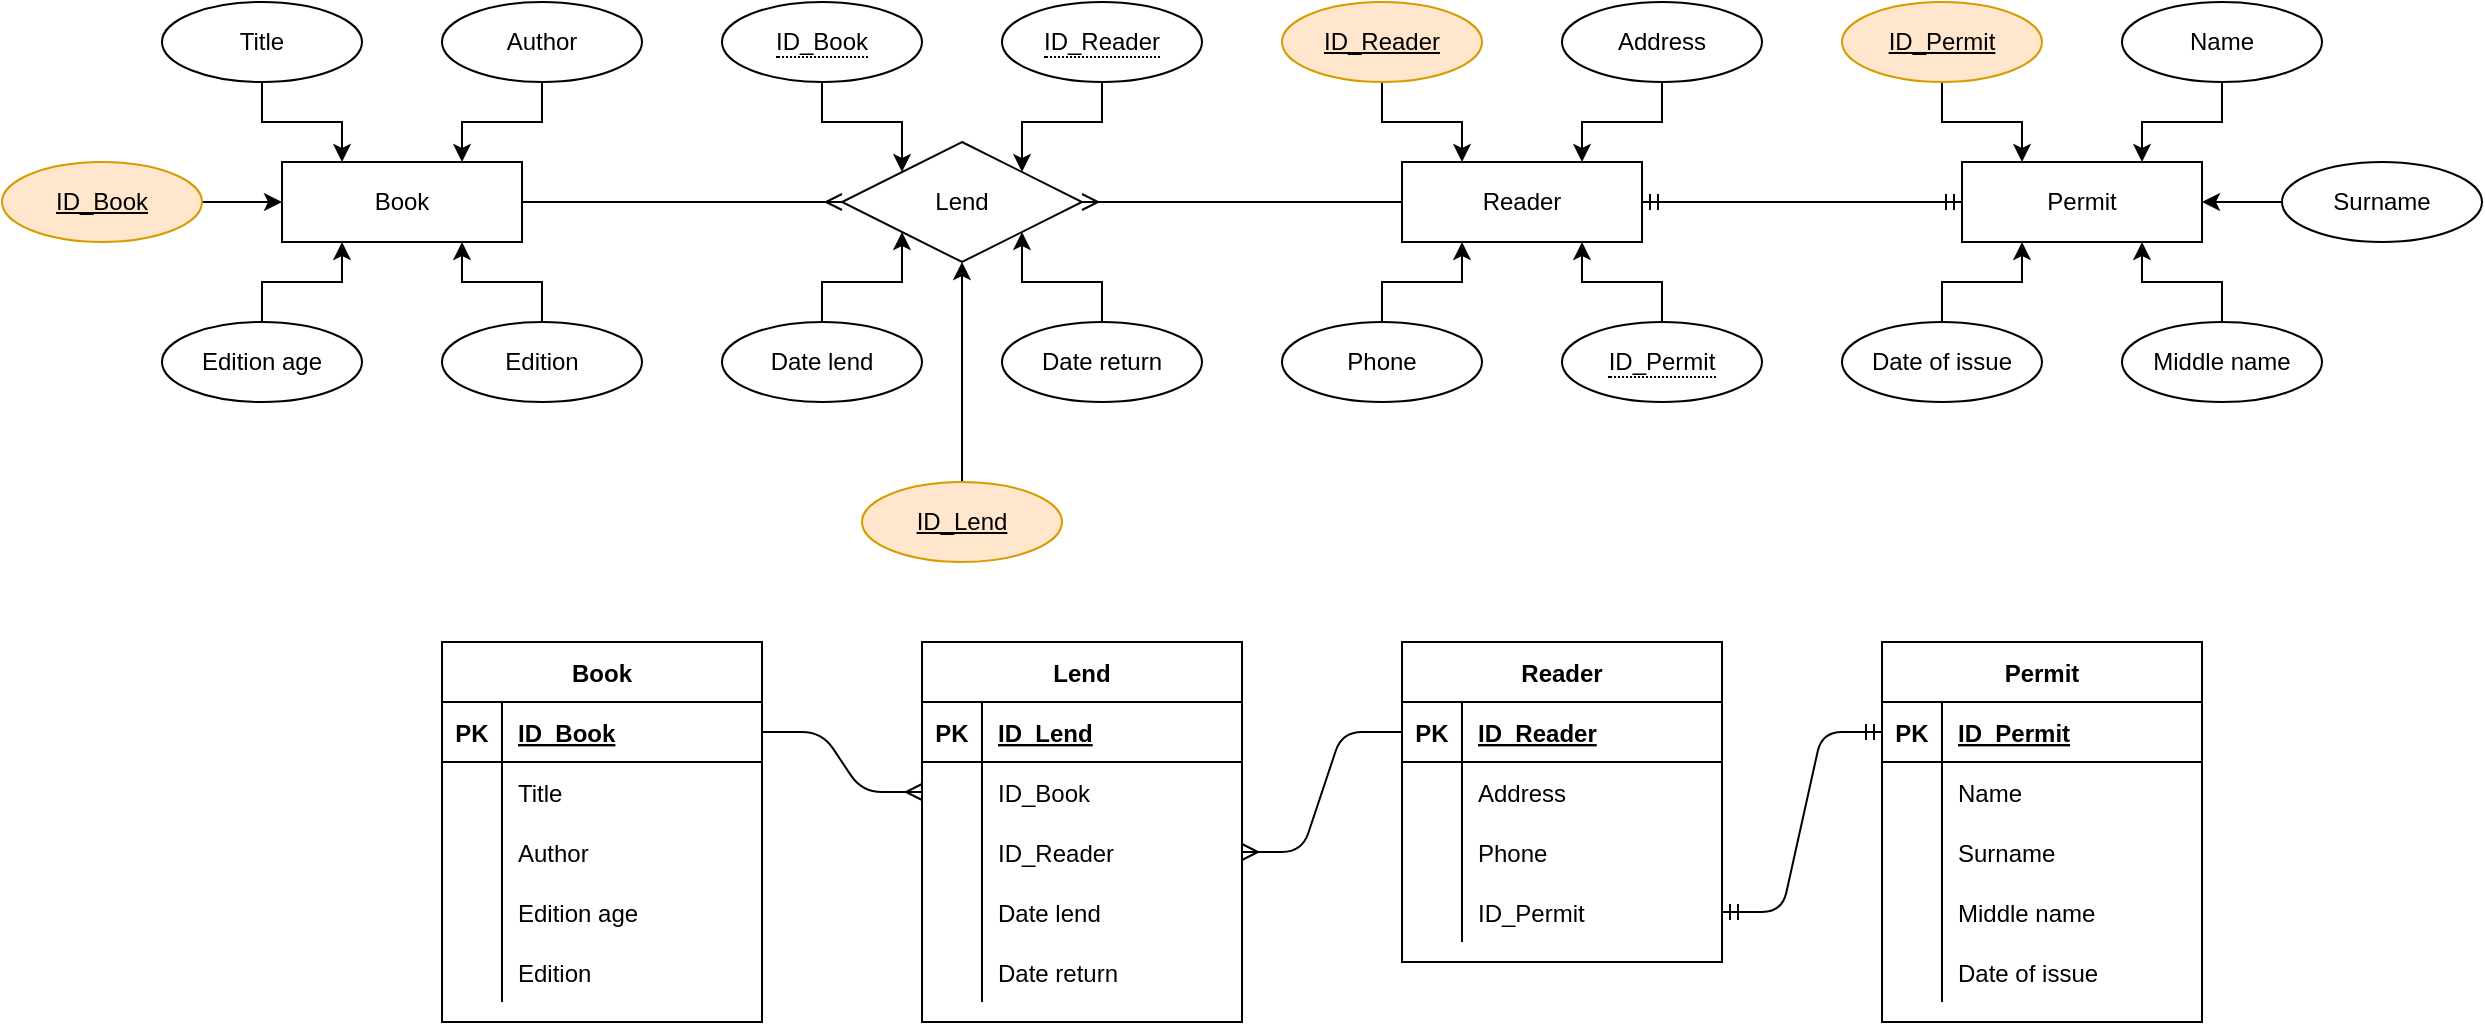 <mxfile version="14.5.7" type="device"><diagram name="Page-1" id="e56a1550-8fbb-45ad-956c-1786394a9013"><mxGraphModel dx="1422" dy="789" grid="1" gridSize="10" guides="1" tooltips="1" connect="1" arrows="1" fold="1" page="1" pageScale="1" pageWidth="1100" pageHeight="850" background="#ffffff" math="0" shadow="0"><root><mxCell id="0"/><mxCell id="1" parent="0"/><mxCell id="Xn9fSwYFOi3DjgB7o-aD-1" value="Book" style="whiteSpace=wrap;html=1;align=center;" vertex="1" parent="1"><mxGeometry x="160" y="120" width="120" height="40" as="geometry"/></mxCell><mxCell id="Xn9fSwYFOi3DjgB7o-aD-2" value="Reader" style="whiteSpace=wrap;html=1;align=center;" vertex="1" parent="1"><mxGeometry x="720" y="120" width="120" height="40" as="geometry"/></mxCell><mxCell id="Xn9fSwYFOi3DjgB7o-aD-3" value="Permit" style="whiteSpace=wrap;html=1;align=center;" vertex="1" parent="1"><mxGeometry x="1000" y="120" width="120" height="40" as="geometry"/></mxCell><mxCell id="Xn9fSwYFOi3DjgB7o-aD-12" style="edgeStyle=orthogonalEdgeStyle;rounded=0;orthogonalLoop=1;jettySize=auto;html=1;exitX=1;exitY=0.5;exitDx=0;exitDy=0;entryX=0;entryY=0.5;entryDx=0;entryDy=0;" edge="1" parent="1" source="Xn9fSwYFOi3DjgB7o-aD-4" target="Xn9fSwYFOi3DjgB7o-aD-1"><mxGeometry relative="1" as="geometry"/></mxCell><mxCell id="Xn9fSwYFOi3DjgB7o-aD-4" value="ID_Book" style="ellipse;whiteSpace=wrap;html=1;align=center;fontStyle=4;fillColor=#ffe6cc;strokeColor=#d79b00;" vertex="1" parent="1"><mxGeometry x="20" y="120" width="100" height="40" as="geometry"/></mxCell><mxCell id="Xn9fSwYFOi3DjgB7o-aD-13" style="edgeStyle=orthogonalEdgeStyle;rounded=0;orthogonalLoop=1;jettySize=auto;html=1;exitX=0.5;exitY=1;exitDx=0;exitDy=0;entryX=0.25;entryY=0;entryDx=0;entryDy=0;" edge="1" parent="1" source="Xn9fSwYFOi3DjgB7o-aD-5" target="Xn9fSwYFOi3DjgB7o-aD-1"><mxGeometry relative="1" as="geometry"/></mxCell><mxCell id="Xn9fSwYFOi3DjgB7o-aD-5" value="Title" style="ellipse;whiteSpace=wrap;html=1;align=center;" vertex="1" parent="1"><mxGeometry x="100" y="40" width="100" height="40" as="geometry"/></mxCell><mxCell id="Xn9fSwYFOi3DjgB7o-aD-14" style="edgeStyle=orthogonalEdgeStyle;rounded=0;orthogonalLoop=1;jettySize=auto;html=1;exitX=0.5;exitY=1;exitDx=0;exitDy=0;entryX=0.75;entryY=0;entryDx=0;entryDy=0;" edge="1" parent="1" source="Xn9fSwYFOi3DjgB7o-aD-6" target="Xn9fSwYFOi3DjgB7o-aD-1"><mxGeometry relative="1" as="geometry"/></mxCell><mxCell id="Xn9fSwYFOi3DjgB7o-aD-6" value="Author" style="ellipse;whiteSpace=wrap;html=1;align=center;" vertex="1" parent="1"><mxGeometry x="240" y="40" width="100" height="40" as="geometry"/></mxCell><mxCell id="Xn9fSwYFOi3DjgB7o-aD-10" style="edgeStyle=orthogonalEdgeStyle;rounded=0;orthogonalLoop=1;jettySize=auto;html=1;exitX=0.5;exitY=0;exitDx=0;exitDy=0;entryX=0.75;entryY=1;entryDx=0;entryDy=0;" edge="1" parent="1" source="Xn9fSwYFOi3DjgB7o-aD-7" target="Xn9fSwYFOi3DjgB7o-aD-1"><mxGeometry relative="1" as="geometry"/></mxCell><mxCell id="Xn9fSwYFOi3DjgB7o-aD-7" value="Edition" style="ellipse;whiteSpace=wrap;html=1;align=center;" vertex="1" parent="1"><mxGeometry x="240" y="200" width="100" height="40" as="geometry"/></mxCell><mxCell id="Xn9fSwYFOi3DjgB7o-aD-11" style="edgeStyle=orthogonalEdgeStyle;rounded=0;orthogonalLoop=1;jettySize=auto;html=1;exitX=0.5;exitY=0;exitDx=0;exitDy=0;entryX=0.25;entryY=1;entryDx=0;entryDy=0;" edge="1" parent="1" source="Xn9fSwYFOi3DjgB7o-aD-8" target="Xn9fSwYFOi3DjgB7o-aD-1"><mxGeometry relative="1" as="geometry"/></mxCell><mxCell id="Xn9fSwYFOi3DjgB7o-aD-8" value="Edition age" style="ellipse;whiteSpace=wrap;html=1;align=center;" vertex="1" parent="1"><mxGeometry x="100" y="200" width="100" height="40" as="geometry"/></mxCell><mxCell id="Xn9fSwYFOi3DjgB7o-aD-15" value="Lend" style="shape=rhombus;perimeter=rhombusPerimeter;whiteSpace=wrap;html=1;align=center;" vertex="1" parent="1"><mxGeometry x="440" y="110" width="120" height="60" as="geometry"/></mxCell><mxCell id="Xn9fSwYFOi3DjgB7o-aD-21" style="edgeStyle=orthogonalEdgeStyle;rounded=0;orthogonalLoop=1;jettySize=auto;html=1;entryX=0.25;entryY=0;entryDx=0;entryDy=0;" edge="1" parent="1" source="Xn9fSwYFOi3DjgB7o-aD-16" target="Xn9fSwYFOi3DjgB7o-aD-3"><mxGeometry relative="1" as="geometry"/></mxCell><mxCell id="Xn9fSwYFOi3DjgB7o-aD-16" value="ID_Permit" style="ellipse;whiteSpace=wrap;html=1;align=center;fontStyle=4;fillColor=#ffe6cc;strokeColor=#d79b00;" vertex="1" parent="1"><mxGeometry x="940" y="40" width="100" height="40" as="geometry"/></mxCell><mxCell id="Xn9fSwYFOi3DjgB7o-aD-22" style="edgeStyle=orthogonalEdgeStyle;rounded=0;orthogonalLoop=1;jettySize=auto;html=1;exitX=0.5;exitY=1;exitDx=0;exitDy=0;entryX=0.75;entryY=0;entryDx=0;entryDy=0;" edge="1" parent="1" source="Xn9fSwYFOi3DjgB7o-aD-17" target="Xn9fSwYFOi3DjgB7o-aD-3"><mxGeometry relative="1" as="geometry"/></mxCell><mxCell id="Xn9fSwYFOi3DjgB7o-aD-17" value="Name" style="ellipse;whiteSpace=wrap;html=1;align=center;" vertex="1" parent="1"><mxGeometry x="1080" y="40" width="100" height="40" as="geometry"/></mxCell><mxCell id="Xn9fSwYFOi3DjgB7o-aD-23" style="edgeStyle=orthogonalEdgeStyle;rounded=0;orthogonalLoop=1;jettySize=auto;html=1;exitX=0;exitY=0.5;exitDx=0;exitDy=0;entryX=1;entryY=0.5;entryDx=0;entryDy=0;" edge="1" parent="1" source="Xn9fSwYFOi3DjgB7o-aD-18" target="Xn9fSwYFOi3DjgB7o-aD-3"><mxGeometry relative="1" as="geometry"/></mxCell><mxCell id="Xn9fSwYFOi3DjgB7o-aD-18" value="Surname" style="ellipse;whiteSpace=wrap;html=1;align=center;" vertex="1" parent="1"><mxGeometry x="1160" y="120" width="100" height="40" as="geometry"/></mxCell><mxCell id="Xn9fSwYFOi3DjgB7o-aD-24" style="edgeStyle=orthogonalEdgeStyle;rounded=0;orthogonalLoop=1;jettySize=auto;html=1;exitX=0.5;exitY=0;exitDx=0;exitDy=0;entryX=0.75;entryY=1;entryDx=0;entryDy=0;" edge="1" parent="1" source="Xn9fSwYFOi3DjgB7o-aD-19" target="Xn9fSwYFOi3DjgB7o-aD-3"><mxGeometry relative="1" as="geometry"/></mxCell><mxCell id="Xn9fSwYFOi3DjgB7o-aD-19" value="Middle name" style="ellipse;whiteSpace=wrap;html=1;align=center;" vertex="1" parent="1"><mxGeometry x="1080" y="200" width="100" height="40" as="geometry"/></mxCell><mxCell id="Xn9fSwYFOi3DjgB7o-aD-26" style="edgeStyle=orthogonalEdgeStyle;rounded=0;orthogonalLoop=1;jettySize=auto;html=1;exitX=0.5;exitY=0;exitDx=0;exitDy=0;entryX=0.25;entryY=1;entryDx=0;entryDy=0;" edge="1" parent="1" source="Xn9fSwYFOi3DjgB7o-aD-20" target="Xn9fSwYFOi3DjgB7o-aD-3"><mxGeometry relative="1" as="geometry"/></mxCell><mxCell id="Xn9fSwYFOi3DjgB7o-aD-20" value="Date of issue" style="ellipse;whiteSpace=wrap;html=1;align=center;" vertex="1" parent="1"><mxGeometry x="940" y="200" width="100" height="40" as="geometry"/></mxCell><mxCell id="Xn9fSwYFOi3DjgB7o-aD-35" style="edgeStyle=orthogonalEdgeStyle;rounded=0;orthogonalLoop=1;jettySize=auto;html=1;exitX=0.5;exitY=1;exitDx=0;exitDy=0;entryX=0.25;entryY=0;entryDx=0;entryDy=0;" edge="1" parent="1" source="Xn9fSwYFOi3DjgB7o-aD-27" target="Xn9fSwYFOi3DjgB7o-aD-2"><mxGeometry relative="1" as="geometry"/></mxCell><mxCell id="Xn9fSwYFOi3DjgB7o-aD-27" value="ID_Reader" style="ellipse;whiteSpace=wrap;html=1;align=center;fontStyle=4;fillColor=#ffe6cc;strokeColor=#d79b00;" vertex="1" parent="1"><mxGeometry x="660" y="40" width="100" height="40" as="geometry"/></mxCell><mxCell id="Xn9fSwYFOi3DjgB7o-aD-34" style="edgeStyle=orthogonalEdgeStyle;rounded=0;orthogonalLoop=1;jettySize=auto;html=1;exitX=0.5;exitY=1;exitDx=0;exitDy=0;entryX=0.75;entryY=0;entryDx=0;entryDy=0;" edge="1" parent="1" source="Xn9fSwYFOi3DjgB7o-aD-28" target="Xn9fSwYFOi3DjgB7o-aD-2"><mxGeometry relative="1" as="geometry"/></mxCell><mxCell id="Xn9fSwYFOi3DjgB7o-aD-28" value="Address" style="ellipse;whiteSpace=wrap;html=1;align=center;" vertex="1" parent="1"><mxGeometry x="800" y="40" width="100" height="40" as="geometry"/></mxCell><mxCell id="Xn9fSwYFOi3DjgB7o-aD-33" style="edgeStyle=orthogonalEdgeStyle;rounded=0;orthogonalLoop=1;jettySize=auto;html=1;exitX=0.5;exitY=0;exitDx=0;exitDy=0;entryX=0.25;entryY=1;entryDx=0;entryDy=0;" edge="1" parent="1" source="Xn9fSwYFOi3DjgB7o-aD-29" target="Xn9fSwYFOi3DjgB7o-aD-2"><mxGeometry relative="1" as="geometry"/></mxCell><mxCell id="Xn9fSwYFOi3DjgB7o-aD-29" value="Phone" style="ellipse;whiteSpace=wrap;html=1;align=center;" vertex="1" parent="1"><mxGeometry x="660" y="200" width="100" height="40" as="geometry"/></mxCell><mxCell id="Xn9fSwYFOi3DjgB7o-aD-32" style="edgeStyle=orthogonalEdgeStyle;rounded=0;orthogonalLoop=1;jettySize=auto;html=1;exitX=0.5;exitY=0;exitDx=0;exitDy=0;entryX=0.75;entryY=1;entryDx=0;entryDy=0;" edge="1" parent="1" source="Xn9fSwYFOi3DjgB7o-aD-31" target="Xn9fSwYFOi3DjgB7o-aD-2"><mxGeometry relative="1" as="geometry"/></mxCell><mxCell id="Xn9fSwYFOi3DjgB7o-aD-31" value="&lt;span style=&quot;border-bottom: 1px dotted&quot;&gt;ID_Permit&lt;/span&gt;" style="ellipse;whiteSpace=wrap;html=1;align=center;" vertex="1" parent="1"><mxGeometry x="800" y="200" width="100" height="40" as="geometry"/></mxCell><mxCell id="Xn9fSwYFOi3DjgB7o-aD-36" value="" style="edgeStyle=entityRelationEdgeStyle;fontSize=12;html=1;endArrow=ERmandOne;startArrow=ERmandOne;entryX=0;entryY=0.5;entryDx=0;entryDy=0;exitX=1;exitY=0.5;exitDx=0;exitDy=0;" edge="1" parent="1" source="Xn9fSwYFOi3DjgB7o-aD-2" target="Xn9fSwYFOi3DjgB7o-aD-3"><mxGeometry width="100" height="100" relative="1" as="geometry"><mxPoint x="1050" y="360" as="sourcePoint"/><mxPoint x="1150" y="260" as="targetPoint"/></mxGeometry></mxCell><mxCell id="Xn9fSwYFOi3DjgB7o-aD-37" value="" style="edgeStyle=entityRelationEdgeStyle;fontSize=12;html=1;endArrow=ERmany;entryX=1;entryY=0.5;entryDx=0;entryDy=0;exitX=0;exitY=0.5;exitDx=0;exitDy=0;" edge="1" parent="1" source="Xn9fSwYFOi3DjgB7o-aD-2" target="Xn9fSwYFOi3DjgB7o-aD-15"><mxGeometry width="100" height="100" relative="1" as="geometry"><mxPoint x="480" y="360" as="sourcePoint"/><mxPoint x="580" y="260" as="targetPoint"/></mxGeometry></mxCell><mxCell id="Xn9fSwYFOi3DjgB7o-aD-38" value="" style="edgeStyle=entityRelationEdgeStyle;fontSize=12;html=1;endArrow=ERmany;entryX=0;entryY=0.5;entryDx=0;entryDy=0;exitX=1;exitY=0.5;exitDx=0;exitDy=0;" edge="1" parent="1" source="Xn9fSwYFOi3DjgB7o-aD-1" target="Xn9fSwYFOi3DjgB7o-aD-15"><mxGeometry width="100" height="100" relative="1" as="geometry"><mxPoint x="420" y="340" as="sourcePoint"/><mxPoint x="520" y="240" as="targetPoint"/></mxGeometry></mxCell><mxCell id="Xn9fSwYFOi3DjgB7o-aD-42" style="edgeStyle=orthogonalEdgeStyle;rounded=0;orthogonalLoop=1;jettySize=auto;html=1;exitX=0.5;exitY=1;exitDx=0;exitDy=0;entryX=0;entryY=0;entryDx=0;entryDy=0;" edge="1" parent="1" source="Xn9fSwYFOi3DjgB7o-aD-39" target="Xn9fSwYFOi3DjgB7o-aD-15"><mxGeometry relative="1" as="geometry"/></mxCell><mxCell id="Xn9fSwYFOi3DjgB7o-aD-39" value="&lt;span style=&quot;border-bottom: 1px dotted&quot;&gt;ID_Book&lt;/span&gt;" style="ellipse;whiteSpace=wrap;html=1;align=center;" vertex="1" parent="1"><mxGeometry x="380" y="40" width="100" height="40" as="geometry"/></mxCell><mxCell id="Xn9fSwYFOi3DjgB7o-aD-41" style="edgeStyle=orthogonalEdgeStyle;rounded=0;orthogonalLoop=1;jettySize=auto;html=1;exitX=0.5;exitY=1;exitDx=0;exitDy=0;entryX=1;entryY=0;entryDx=0;entryDy=0;" edge="1" parent="1" source="Xn9fSwYFOi3DjgB7o-aD-40" target="Xn9fSwYFOi3DjgB7o-aD-15"><mxGeometry relative="1" as="geometry"/></mxCell><mxCell id="Xn9fSwYFOi3DjgB7o-aD-40" value="&lt;span style=&quot;border-bottom: 1px dotted&quot;&gt;ID_Reader&lt;/span&gt;" style="ellipse;whiteSpace=wrap;html=1;align=center;" vertex="1" parent="1"><mxGeometry x="520" y="40" width="100" height="40" as="geometry"/></mxCell><mxCell id="Xn9fSwYFOi3DjgB7o-aD-48" style="edgeStyle=orthogonalEdgeStyle;rounded=0;orthogonalLoop=1;jettySize=auto;html=1;exitX=0.5;exitY=0;exitDx=0;exitDy=0;entryX=0;entryY=1;entryDx=0;entryDy=0;" edge="1" parent="1" source="Xn9fSwYFOi3DjgB7o-aD-43" target="Xn9fSwYFOi3DjgB7o-aD-15"><mxGeometry relative="1" as="geometry"/></mxCell><mxCell id="Xn9fSwYFOi3DjgB7o-aD-43" value="Date lend" style="ellipse;whiteSpace=wrap;html=1;align=center;" vertex="1" parent="1"><mxGeometry x="380" y="200" width="100" height="40" as="geometry"/></mxCell><mxCell id="Xn9fSwYFOi3DjgB7o-aD-47" style="edgeStyle=orthogonalEdgeStyle;rounded=0;orthogonalLoop=1;jettySize=auto;html=1;entryX=1;entryY=1;entryDx=0;entryDy=0;" edge="1" parent="1" source="Xn9fSwYFOi3DjgB7o-aD-44" target="Xn9fSwYFOi3DjgB7o-aD-15"><mxGeometry relative="1" as="geometry"/></mxCell><mxCell id="Xn9fSwYFOi3DjgB7o-aD-44" value="Date return" style="ellipse;whiteSpace=wrap;html=1;align=center;" vertex="1" parent="1"><mxGeometry x="520" y="200" width="100" height="40" as="geometry"/></mxCell><mxCell id="Xn9fSwYFOi3DjgB7o-aD-64" value="Book" style="shape=table;startSize=30;container=1;collapsible=1;childLayout=tableLayout;fixedRows=1;rowLines=0;fontStyle=1;align=center;resizeLast=1;" vertex="1" parent="1"><mxGeometry x="240" y="360" width="160" height="190" as="geometry"/></mxCell><mxCell id="Xn9fSwYFOi3DjgB7o-aD-65" value="" style="shape=partialRectangle;collapsible=0;dropTarget=0;pointerEvents=0;fillColor=none;top=0;left=0;bottom=1;right=0;points=[[0,0.5],[1,0.5]];portConstraint=eastwest;" vertex="1" parent="Xn9fSwYFOi3DjgB7o-aD-64"><mxGeometry y="30" width="160" height="30" as="geometry"/></mxCell><mxCell id="Xn9fSwYFOi3DjgB7o-aD-66" value="PK" style="shape=partialRectangle;connectable=0;fillColor=none;top=0;left=0;bottom=0;right=0;fontStyle=1;overflow=hidden;" vertex="1" parent="Xn9fSwYFOi3DjgB7o-aD-65"><mxGeometry width="30" height="30" as="geometry"/></mxCell><mxCell id="Xn9fSwYFOi3DjgB7o-aD-67" value="ID_Book" style="shape=partialRectangle;connectable=0;fillColor=none;top=0;left=0;bottom=0;right=0;align=left;spacingLeft=6;fontStyle=5;overflow=hidden;" vertex="1" parent="Xn9fSwYFOi3DjgB7o-aD-65"><mxGeometry x="30" width="130" height="30" as="geometry"/></mxCell><mxCell id="Xn9fSwYFOi3DjgB7o-aD-68" value="" style="shape=partialRectangle;collapsible=0;dropTarget=0;pointerEvents=0;fillColor=none;top=0;left=0;bottom=0;right=0;points=[[0,0.5],[1,0.5]];portConstraint=eastwest;" vertex="1" parent="Xn9fSwYFOi3DjgB7o-aD-64"><mxGeometry y="60" width="160" height="30" as="geometry"/></mxCell><mxCell id="Xn9fSwYFOi3DjgB7o-aD-69" value="" style="shape=partialRectangle;connectable=0;fillColor=none;top=0;left=0;bottom=0;right=0;editable=1;overflow=hidden;" vertex="1" parent="Xn9fSwYFOi3DjgB7o-aD-68"><mxGeometry width="30" height="30" as="geometry"/></mxCell><mxCell id="Xn9fSwYFOi3DjgB7o-aD-70" value="Title" style="shape=partialRectangle;connectable=0;fillColor=none;top=0;left=0;bottom=0;right=0;align=left;spacingLeft=6;overflow=hidden;" vertex="1" parent="Xn9fSwYFOi3DjgB7o-aD-68"><mxGeometry x="30" width="130" height="30" as="geometry"/></mxCell><mxCell id="Xn9fSwYFOi3DjgB7o-aD-71" value="" style="shape=partialRectangle;collapsible=0;dropTarget=0;pointerEvents=0;fillColor=none;top=0;left=0;bottom=0;right=0;points=[[0,0.5],[1,0.5]];portConstraint=eastwest;" vertex="1" parent="Xn9fSwYFOi3DjgB7o-aD-64"><mxGeometry y="90" width="160" height="30" as="geometry"/></mxCell><mxCell id="Xn9fSwYFOi3DjgB7o-aD-72" value="" style="shape=partialRectangle;connectable=0;fillColor=none;top=0;left=0;bottom=0;right=0;editable=1;overflow=hidden;" vertex="1" parent="Xn9fSwYFOi3DjgB7o-aD-71"><mxGeometry width="30" height="30" as="geometry"/></mxCell><mxCell id="Xn9fSwYFOi3DjgB7o-aD-73" value="Author" style="shape=partialRectangle;connectable=0;fillColor=none;top=0;left=0;bottom=0;right=0;align=left;spacingLeft=6;overflow=hidden;" vertex="1" parent="Xn9fSwYFOi3DjgB7o-aD-71"><mxGeometry x="30" width="130" height="30" as="geometry"/></mxCell><mxCell id="Xn9fSwYFOi3DjgB7o-aD-96" value="" style="shape=partialRectangle;collapsible=0;dropTarget=0;pointerEvents=0;fillColor=none;top=0;left=0;bottom=0;right=0;points=[[0,0.5],[1,0.5]];portConstraint=eastwest;" vertex="1" parent="Xn9fSwYFOi3DjgB7o-aD-64"><mxGeometry y="120" width="160" height="30" as="geometry"/></mxCell><mxCell id="Xn9fSwYFOi3DjgB7o-aD-97" value="" style="shape=partialRectangle;connectable=0;fillColor=none;top=0;left=0;bottom=0;right=0;editable=1;overflow=hidden;" vertex="1" parent="Xn9fSwYFOi3DjgB7o-aD-96"><mxGeometry width="30" height="30" as="geometry"/></mxCell><mxCell id="Xn9fSwYFOi3DjgB7o-aD-98" value="Edition age" style="shape=partialRectangle;connectable=0;fillColor=none;top=0;left=0;bottom=0;right=0;align=left;spacingLeft=6;overflow=hidden;" vertex="1" parent="Xn9fSwYFOi3DjgB7o-aD-96"><mxGeometry x="30" width="130" height="30" as="geometry"/></mxCell><mxCell id="Xn9fSwYFOi3DjgB7o-aD-74" value="" style="shape=partialRectangle;collapsible=0;dropTarget=0;pointerEvents=0;fillColor=none;top=0;left=0;bottom=0;right=0;points=[[0,0.5],[1,0.5]];portConstraint=eastwest;" vertex="1" parent="Xn9fSwYFOi3DjgB7o-aD-64"><mxGeometry y="150" width="160" height="30" as="geometry"/></mxCell><mxCell id="Xn9fSwYFOi3DjgB7o-aD-75" value="" style="shape=partialRectangle;connectable=0;fillColor=none;top=0;left=0;bottom=0;right=0;editable=1;overflow=hidden;" vertex="1" parent="Xn9fSwYFOi3DjgB7o-aD-74"><mxGeometry width="30" height="30" as="geometry"/></mxCell><mxCell id="Xn9fSwYFOi3DjgB7o-aD-76" value="Edition" style="shape=partialRectangle;connectable=0;fillColor=none;top=0;left=0;bottom=0;right=0;align=left;spacingLeft=6;overflow=hidden;" vertex="1" parent="Xn9fSwYFOi3DjgB7o-aD-74"><mxGeometry x="30" width="130" height="30" as="geometry"/></mxCell><mxCell id="Xn9fSwYFOi3DjgB7o-aD-78" style="edgeStyle=orthogonalEdgeStyle;rounded=0;orthogonalLoop=1;jettySize=auto;html=1;entryX=0.5;entryY=1;entryDx=0;entryDy=0;" edge="1" parent="1" source="Xn9fSwYFOi3DjgB7o-aD-77" target="Xn9fSwYFOi3DjgB7o-aD-15"><mxGeometry relative="1" as="geometry"/></mxCell><mxCell id="Xn9fSwYFOi3DjgB7o-aD-77" value="ID_Lend" style="ellipse;whiteSpace=wrap;html=1;align=center;fontStyle=4;fillColor=#ffe6cc;strokeColor=#d79b00;" vertex="1" parent="1"><mxGeometry x="450" y="280" width="100" height="40" as="geometry"/></mxCell><mxCell id="Xn9fSwYFOi3DjgB7o-aD-99" value="Lend" style="shape=table;startSize=30;container=1;collapsible=1;childLayout=tableLayout;fixedRows=1;rowLines=0;fontStyle=1;align=center;resizeLast=1;" vertex="1" parent="1"><mxGeometry x="480" y="360" width="160" height="190" as="geometry"/></mxCell><mxCell id="Xn9fSwYFOi3DjgB7o-aD-100" value="" style="shape=partialRectangle;collapsible=0;dropTarget=0;pointerEvents=0;fillColor=none;top=0;left=0;bottom=1;right=0;points=[[0,0.5],[1,0.5]];portConstraint=eastwest;" vertex="1" parent="Xn9fSwYFOi3DjgB7o-aD-99"><mxGeometry y="30" width="160" height="30" as="geometry"/></mxCell><mxCell id="Xn9fSwYFOi3DjgB7o-aD-101" value="PK" style="shape=partialRectangle;connectable=0;fillColor=none;top=0;left=0;bottom=0;right=0;fontStyle=1;overflow=hidden;" vertex="1" parent="Xn9fSwYFOi3DjgB7o-aD-100"><mxGeometry width="30" height="30" as="geometry"/></mxCell><mxCell id="Xn9fSwYFOi3DjgB7o-aD-102" value="ID_Lend" style="shape=partialRectangle;connectable=0;fillColor=none;top=0;left=0;bottom=0;right=0;align=left;spacingLeft=6;fontStyle=5;overflow=hidden;" vertex="1" parent="Xn9fSwYFOi3DjgB7o-aD-100"><mxGeometry x="30" width="130" height="30" as="geometry"/></mxCell><mxCell id="Xn9fSwYFOi3DjgB7o-aD-103" value="" style="shape=partialRectangle;collapsible=0;dropTarget=0;pointerEvents=0;fillColor=none;top=0;left=0;bottom=0;right=0;points=[[0,0.5],[1,0.5]];portConstraint=eastwest;" vertex="1" parent="Xn9fSwYFOi3DjgB7o-aD-99"><mxGeometry y="60" width="160" height="30" as="geometry"/></mxCell><mxCell id="Xn9fSwYFOi3DjgB7o-aD-104" value="" style="shape=partialRectangle;connectable=0;fillColor=none;top=0;left=0;bottom=0;right=0;editable=1;overflow=hidden;" vertex="1" parent="Xn9fSwYFOi3DjgB7o-aD-103"><mxGeometry width="30" height="30" as="geometry"/></mxCell><mxCell id="Xn9fSwYFOi3DjgB7o-aD-105" value="ID_Book" style="shape=partialRectangle;connectable=0;fillColor=none;top=0;left=0;bottom=0;right=0;align=left;spacingLeft=6;overflow=hidden;" vertex="1" parent="Xn9fSwYFOi3DjgB7o-aD-103"><mxGeometry x="30" width="130" height="30" as="geometry"/></mxCell><mxCell id="Xn9fSwYFOi3DjgB7o-aD-134" value="" style="shape=partialRectangle;collapsible=0;dropTarget=0;pointerEvents=0;fillColor=none;top=0;left=0;bottom=0;right=0;points=[[0,0.5],[1,0.5]];portConstraint=eastwest;" vertex="1" parent="Xn9fSwYFOi3DjgB7o-aD-99"><mxGeometry y="90" width="160" height="30" as="geometry"/></mxCell><mxCell id="Xn9fSwYFOi3DjgB7o-aD-135" value="" style="shape=partialRectangle;connectable=0;fillColor=none;top=0;left=0;bottom=0;right=0;editable=1;overflow=hidden;" vertex="1" parent="Xn9fSwYFOi3DjgB7o-aD-134"><mxGeometry width="30" height="30" as="geometry"/></mxCell><mxCell id="Xn9fSwYFOi3DjgB7o-aD-136" value="ID_Reader" style="shape=partialRectangle;connectable=0;fillColor=none;top=0;left=0;bottom=0;right=0;align=left;spacingLeft=6;overflow=hidden;" vertex="1" parent="Xn9fSwYFOi3DjgB7o-aD-134"><mxGeometry x="30" width="130" height="30" as="geometry"/></mxCell><mxCell id="Xn9fSwYFOi3DjgB7o-aD-106" value="" style="shape=partialRectangle;collapsible=0;dropTarget=0;pointerEvents=0;fillColor=none;top=0;left=0;bottom=0;right=0;points=[[0,0.5],[1,0.5]];portConstraint=eastwest;" vertex="1" parent="Xn9fSwYFOi3DjgB7o-aD-99"><mxGeometry y="120" width="160" height="30" as="geometry"/></mxCell><mxCell id="Xn9fSwYFOi3DjgB7o-aD-107" value="" style="shape=partialRectangle;connectable=0;fillColor=none;top=0;left=0;bottom=0;right=0;editable=1;overflow=hidden;" vertex="1" parent="Xn9fSwYFOi3DjgB7o-aD-106"><mxGeometry width="30" height="30" as="geometry"/></mxCell><mxCell id="Xn9fSwYFOi3DjgB7o-aD-108" value="Date lend" style="shape=partialRectangle;connectable=0;fillColor=none;top=0;left=0;bottom=0;right=0;align=left;spacingLeft=6;overflow=hidden;" vertex="1" parent="Xn9fSwYFOi3DjgB7o-aD-106"><mxGeometry x="30" width="130" height="30" as="geometry"/></mxCell><mxCell id="Xn9fSwYFOi3DjgB7o-aD-109" value="" style="shape=partialRectangle;collapsible=0;dropTarget=0;pointerEvents=0;fillColor=none;top=0;left=0;bottom=0;right=0;points=[[0,0.5],[1,0.5]];portConstraint=eastwest;" vertex="1" parent="Xn9fSwYFOi3DjgB7o-aD-99"><mxGeometry y="150" width="160" height="30" as="geometry"/></mxCell><mxCell id="Xn9fSwYFOi3DjgB7o-aD-110" value="" style="shape=partialRectangle;connectable=0;fillColor=none;top=0;left=0;bottom=0;right=0;editable=1;overflow=hidden;" vertex="1" parent="Xn9fSwYFOi3DjgB7o-aD-109"><mxGeometry width="30" height="30" as="geometry"/></mxCell><mxCell id="Xn9fSwYFOi3DjgB7o-aD-111" value="Date return" style="shape=partialRectangle;connectable=0;fillColor=none;top=0;left=0;bottom=0;right=0;align=left;spacingLeft=6;overflow=hidden;" vertex="1" parent="Xn9fSwYFOi3DjgB7o-aD-109"><mxGeometry x="30" width="130" height="30" as="geometry"/></mxCell><mxCell id="Xn9fSwYFOi3DjgB7o-aD-137" value="Reader" style="shape=table;startSize=30;container=1;collapsible=1;childLayout=tableLayout;fixedRows=1;rowLines=0;fontStyle=1;align=center;resizeLast=1;" vertex="1" parent="1"><mxGeometry x="720" y="360" width="160" height="160" as="geometry"/></mxCell><mxCell id="Xn9fSwYFOi3DjgB7o-aD-138" value="" style="shape=partialRectangle;collapsible=0;dropTarget=0;pointerEvents=0;fillColor=none;top=0;left=0;bottom=1;right=0;points=[[0,0.5],[1,0.5]];portConstraint=eastwest;" vertex="1" parent="Xn9fSwYFOi3DjgB7o-aD-137"><mxGeometry y="30" width="160" height="30" as="geometry"/></mxCell><mxCell id="Xn9fSwYFOi3DjgB7o-aD-139" value="PK" style="shape=partialRectangle;connectable=0;fillColor=none;top=0;left=0;bottom=0;right=0;fontStyle=1;overflow=hidden;" vertex="1" parent="Xn9fSwYFOi3DjgB7o-aD-138"><mxGeometry width="30" height="30" as="geometry"/></mxCell><mxCell id="Xn9fSwYFOi3DjgB7o-aD-140" value="ID_Reader" style="shape=partialRectangle;connectable=0;fillColor=none;top=0;left=0;bottom=0;right=0;align=left;spacingLeft=6;fontStyle=5;overflow=hidden;" vertex="1" parent="Xn9fSwYFOi3DjgB7o-aD-138"><mxGeometry x="30" width="130" height="30" as="geometry"/></mxCell><mxCell id="Xn9fSwYFOi3DjgB7o-aD-141" value="" style="shape=partialRectangle;collapsible=0;dropTarget=0;pointerEvents=0;fillColor=none;top=0;left=0;bottom=0;right=0;points=[[0,0.5],[1,0.5]];portConstraint=eastwest;" vertex="1" parent="Xn9fSwYFOi3DjgB7o-aD-137"><mxGeometry y="60" width="160" height="30" as="geometry"/></mxCell><mxCell id="Xn9fSwYFOi3DjgB7o-aD-142" value="" style="shape=partialRectangle;connectable=0;fillColor=none;top=0;left=0;bottom=0;right=0;editable=1;overflow=hidden;" vertex="1" parent="Xn9fSwYFOi3DjgB7o-aD-141"><mxGeometry width="30" height="30" as="geometry"/></mxCell><mxCell id="Xn9fSwYFOi3DjgB7o-aD-143" value="Address" style="shape=partialRectangle;connectable=0;fillColor=none;top=0;left=0;bottom=0;right=0;align=left;spacingLeft=6;overflow=hidden;" vertex="1" parent="Xn9fSwYFOi3DjgB7o-aD-141"><mxGeometry x="30" width="130" height="30" as="geometry"/></mxCell><mxCell id="Xn9fSwYFOi3DjgB7o-aD-144" value="" style="shape=partialRectangle;collapsible=0;dropTarget=0;pointerEvents=0;fillColor=none;top=0;left=0;bottom=0;right=0;points=[[0,0.5],[1,0.5]];portConstraint=eastwest;" vertex="1" parent="Xn9fSwYFOi3DjgB7o-aD-137"><mxGeometry y="90" width="160" height="30" as="geometry"/></mxCell><mxCell id="Xn9fSwYFOi3DjgB7o-aD-145" value="" style="shape=partialRectangle;connectable=0;fillColor=none;top=0;left=0;bottom=0;right=0;editable=1;overflow=hidden;" vertex="1" parent="Xn9fSwYFOi3DjgB7o-aD-144"><mxGeometry width="30" height="30" as="geometry"/></mxCell><mxCell id="Xn9fSwYFOi3DjgB7o-aD-146" value="Phone" style="shape=partialRectangle;connectable=0;fillColor=none;top=0;left=0;bottom=0;right=0;align=left;spacingLeft=6;overflow=hidden;" vertex="1" parent="Xn9fSwYFOi3DjgB7o-aD-144"><mxGeometry x="30" width="130" height="30" as="geometry"/></mxCell><mxCell id="Xn9fSwYFOi3DjgB7o-aD-147" value="" style="shape=partialRectangle;collapsible=0;dropTarget=0;pointerEvents=0;fillColor=none;top=0;left=0;bottom=0;right=0;points=[[0,0.5],[1,0.5]];portConstraint=eastwest;" vertex="1" parent="Xn9fSwYFOi3DjgB7o-aD-137"><mxGeometry y="120" width="160" height="30" as="geometry"/></mxCell><mxCell id="Xn9fSwYFOi3DjgB7o-aD-148" value="" style="shape=partialRectangle;connectable=0;fillColor=none;top=0;left=0;bottom=0;right=0;editable=1;overflow=hidden;" vertex="1" parent="Xn9fSwYFOi3DjgB7o-aD-147"><mxGeometry width="30" height="30" as="geometry"/></mxCell><mxCell id="Xn9fSwYFOi3DjgB7o-aD-149" value="ID_Permit" style="shape=partialRectangle;connectable=0;fillColor=none;top=0;left=0;bottom=0;right=0;align=left;spacingLeft=6;overflow=hidden;" vertex="1" parent="Xn9fSwYFOi3DjgB7o-aD-147"><mxGeometry x="30" width="130" height="30" as="geometry"/></mxCell><mxCell id="Xn9fSwYFOi3DjgB7o-aD-153" value="Permit" style="shape=table;startSize=30;container=1;collapsible=1;childLayout=tableLayout;fixedRows=1;rowLines=0;fontStyle=1;align=center;resizeLast=1;" vertex="1" parent="1"><mxGeometry x="960" y="360" width="160" height="190" as="geometry"/></mxCell><mxCell id="Xn9fSwYFOi3DjgB7o-aD-154" value="" style="shape=partialRectangle;collapsible=0;dropTarget=0;pointerEvents=0;fillColor=none;top=0;left=0;bottom=1;right=0;points=[[0,0.5],[1,0.5]];portConstraint=eastwest;" vertex="1" parent="Xn9fSwYFOi3DjgB7o-aD-153"><mxGeometry y="30" width="160" height="30" as="geometry"/></mxCell><mxCell id="Xn9fSwYFOi3DjgB7o-aD-155" value="PK" style="shape=partialRectangle;connectable=0;fillColor=none;top=0;left=0;bottom=0;right=0;fontStyle=1;overflow=hidden;" vertex="1" parent="Xn9fSwYFOi3DjgB7o-aD-154"><mxGeometry width="30" height="30" as="geometry"/></mxCell><mxCell id="Xn9fSwYFOi3DjgB7o-aD-156" value="ID_Permit" style="shape=partialRectangle;connectable=0;fillColor=none;top=0;left=0;bottom=0;right=0;align=left;spacingLeft=6;fontStyle=5;overflow=hidden;" vertex="1" parent="Xn9fSwYFOi3DjgB7o-aD-154"><mxGeometry x="30" width="130" height="30" as="geometry"/></mxCell><mxCell id="Xn9fSwYFOi3DjgB7o-aD-157" value="" style="shape=partialRectangle;collapsible=0;dropTarget=0;pointerEvents=0;fillColor=none;top=0;left=0;bottom=0;right=0;points=[[0,0.5],[1,0.5]];portConstraint=eastwest;" vertex="1" parent="Xn9fSwYFOi3DjgB7o-aD-153"><mxGeometry y="60" width="160" height="30" as="geometry"/></mxCell><mxCell id="Xn9fSwYFOi3DjgB7o-aD-158" value="" style="shape=partialRectangle;connectable=0;fillColor=none;top=0;left=0;bottom=0;right=0;editable=1;overflow=hidden;" vertex="1" parent="Xn9fSwYFOi3DjgB7o-aD-157"><mxGeometry width="30" height="30" as="geometry"/></mxCell><mxCell id="Xn9fSwYFOi3DjgB7o-aD-159" value="Name" style="shape=partialRectangle;connectable=0;fillColor=none;top=0;left=0;bottom=0;right=0;align=left;spacingLeft=6;overflow=hidden;" vertex="1" parent="Xn9fSwYFOi3DjgB7o-aD-157"><mxGeometry x="30" width="130" height="30" as="geometry"/></mxCell><mxCell id="Xn9fSwYFOi3DjgB7o-aD-160" value="" style="shape=partialRectangle;collapsible=0;dropTarget=0;pointerEvents=0;fillColor=none;top=0;left=0;bottom=0;right=0;points=[[0,0.5],[1,0.5]];portConstraint=eastwest;" vertex="1" parent="Xn9fSwYFOi3DjgB7o-aD-153"><mxGeometry y="90" width="160" height="30" as="geometry"/></mxCell><mxCell id="Xn9fSwYFOi3DjgB7o-aD-161" value="" style="shape=partialRectangle;connectable=0;fillColor=none;top=0;left=0;bottom=0;right=0;editable=1;overflow=hidden;" vertex="1" parent="Xn9fSwYFOi3DjgB7o-aD-160"><mxGeometry width="30" height="30" as="geometry"/></mxCell><mxCell id="Xn9fSwYFOi3DjgB7o-aD-162" value="Surname" style="shape=partialRectangle;connectable=0;fillColor=none;top=0;left=0;bottom=0;right=0;align=left;spacingLeft=6;overflow=hidden;" vertex="1" parent="Xn9fSwYFOi3DjgB7o-aD-160"><mxGeometry x="30" width="130" height="30" as="geometry"/></mxCell><mxCell id="Xn9fSwYFOi3DjgB7o-aD-163" value="" style="shape=partialRectangle;collapsible=0;dropTarget=0;pointerEvents=0;fillColor=none;top=0;left=0;bottom=0;right=0;points=[[0,0.5],[1,0.5]];portConstraint=eastwest;" vertex="1" parent="Xn9fSwYFOi3DjgB7o-aD-153"><mxGeometry y="120" width="160" height="30" as="geometry"/></mxCell><mxCell id="Xn9fSwYFOi3DjgB7o-aD-164" value="" style="shape=partialRectangle;connectable=0;fillColor=none;top=0;left=0;bottom=0;right=0;editable=1;overflow=hidden;" vertex="1" parent="Xn9fSwYFOi3DjgB7o-aD-163"><mxGeometry width="30" height="30" as="geometry"/></mxCell><mxCell id="Xn9fSwYFOi3DjgB7o-aD-165" value="Middle name" style="shape=partialRectangle;connectable=0;fillColor=none;top=0;left=0;bottom=0;right=0;align=left;spacingLeft=6;overflow=hidden;" vertex="1" parent="Xn9fSwYFOi3DjgB7o-aD-163"><mxGeometry x="30" width="130" height="30" as="geometry"/></mxCell><mxCell id="Xn9fSwYFOi3DjgB7o-aD-166" value="" style="shape=partialRectangle;collapsible=0;dropTarget=0;pointerEvents=0;fillColor=none;top=0;left=0;bottom=0;right=0;points=[[0,0.5],[1,0.5]];portConstraint=eastwest;" vertex="1" parent="Xn9fSwYFOi3DjgB7o-aD-153"><mxGeometry y="150" width="160" height="30" as="geometry"/></mxCell><mxCell id="Xn9fSwYFOi3DjgB7o-aD-167" value="" style="shape=partialRectangle;connectable=0;fillColor=none;top=0;left=0;bottom=0;right=0;editable=1;overflow=hidden;" vertex="1" parent="Xn9fSwYFOi3DjgB7o-aD-166"><mxGeometry width="30" height="30" as="geometry"/></mxCell><mxCell id="Xn9fSwYFOi3DjgB7o-aD-168" value="Date of issue" style="shape=partialRectangle;connectable=0;fillColor=none;top=0;left=0;bottom=0;right=0;align=left;spacingLeft=6;overflow=hidden;" vertex="1" parent="Xn9fSwYFOi3DjgB7o-aD-166"><mxGeometry x="30" width="130" height="30" as="geometry"/></mxCell><mxCell id="Xn9fSwYFOi3DjgB7o-aD-169" value="" style="edgeStyle=entityRelationEdgeStyle;fontSize=12;html=1;endArrow=ERmany;entryX=0;entryY=0.5;entryDx=0;entryDy=0;exitX=1;exitY=0.5;exitDx=0;exitDy=0;" edge="1" parent="1" source="Xn9fSwYFOi3DjgB7o-aD-65" target="Xn9fSwYFOi3DjgB7o-aD-103"><mxGeometry width="100" height="100" relative="1" as="geometry"><mxPoint x="290" y="430" as="sourcePoint"/><mxPoint x="450" y="430" as="targetPoint"/></mxGeometry></mxCell><mxCell id="Xn9fSwYFOi3DjgB7o-aD-170" value="" style="edgeStyle=entityRelationEdgeStyle;fontSize=12;html=1;endArrow=ERmany;entryX=1;entryY=0.5;entryDx=0;entryDy=0;exitX=0;exitY=0.5;exitDx=0;exitDy=0;" edge="1" parent="1" source="Xn9fSwYFOi3DjgB7o-aD-138" target="Xn9fSwYFOi3DjgB7o-aD-134"><mxGeometry width="100" height="100" relative="1" as="geometry"><mxPoint x="680" y="454.58" as="sourcePoint"/><mxPoint x="520" y="454.58" as="targetPoint"/></mxGeometry></mxCell><mxCell id="Xn9fSwYFOi3DjgB7o-aD-171" value="" style="edgeStyle=entityRelationEdgeStyle;fontSize=12;html=1;endArrow=ERmandOne;startArrow=ERmandOne;entryX=0;entryY=0.5;entryDx=0;entryDy=0;exitX=1;exitY=0.5;exitDx=0;exitDy=0;" edge="1" parent="1" source="Xn9fSwYFOi3DjgB7o-aD-147" target="Xn9fSwYFOi3DjgB7o-aD-154"><mxGeometry width="100" height="100" relative="1" as="geometry"><mxPoint x="880" y="330" as="sourcePoint"/><mxPoint x="1040" y="330" as="targetPoint"/></mxGeometry></mxCell></root></mxGraphModel></diagram></mxfile>